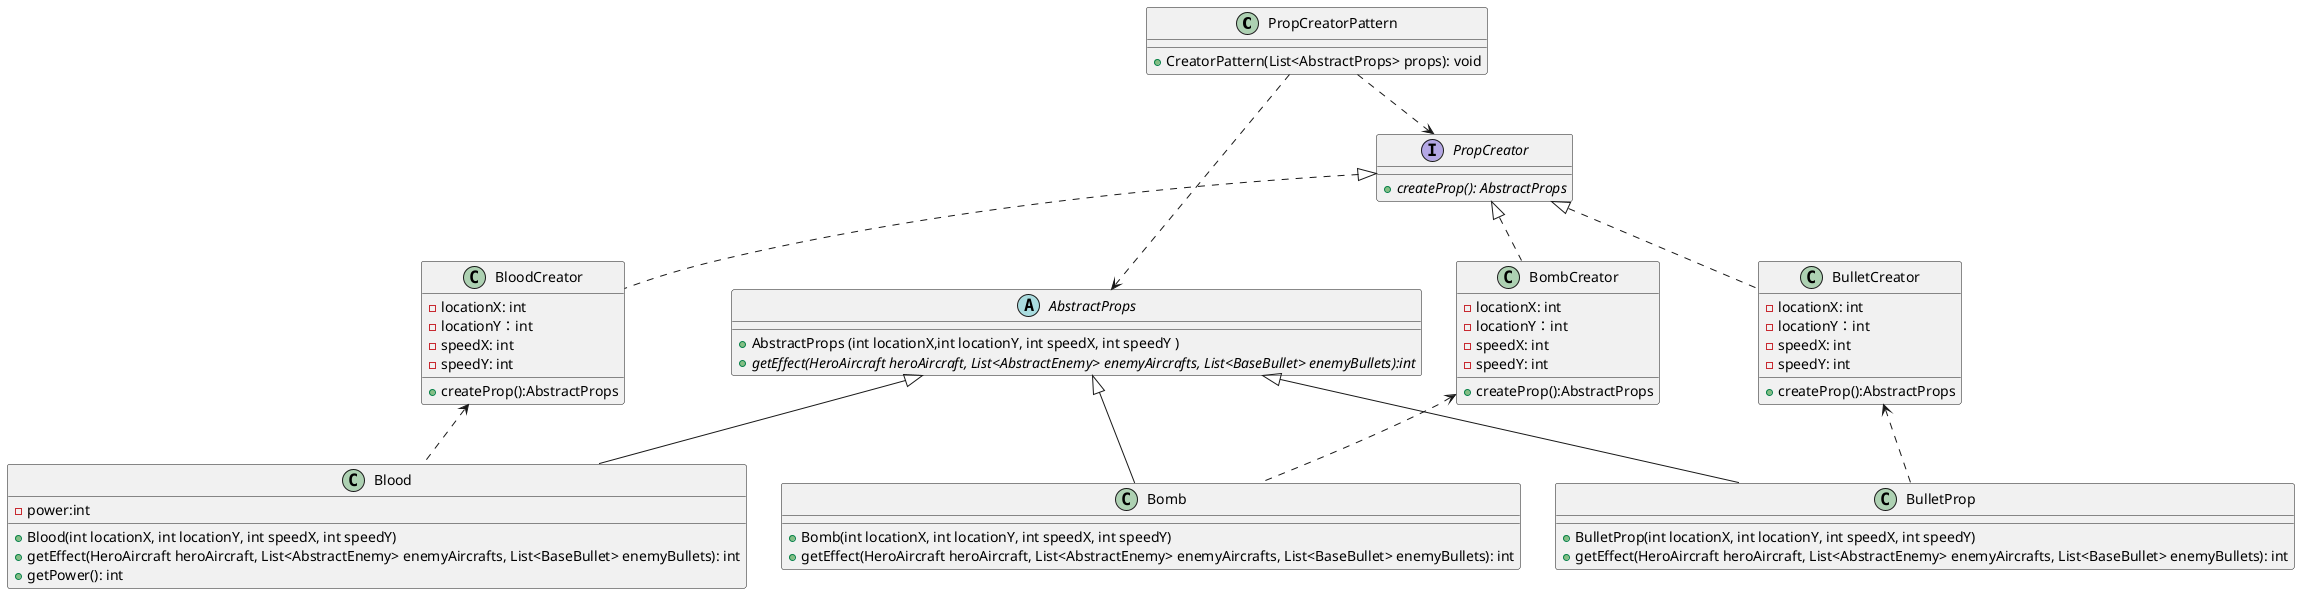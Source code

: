 @startuml
'https://plantuml.com/class-diagram

class PropCreatorPattern
{
 + CreatorPattern(List<AbstractProps> props): void
}

abstract class AbstractProps
{
 + AbstractProps (int locationX,int locationY, int speedX, int speedY )
 + {abstract} getEffect(HeroAircraft heroAircraft, List<AbstractEnemy> enemyAircrafts, List<BaseBullet> enemyBullets):int
}
interface PropCreator
{
 + {abstract} createProp(): AbstractProps
}

PropCreatorPattern..>AbstractProps
PropCreatorPattern..> PropCreator

class Blood
{
    - power:int
    + Blood(int locationX, int locationY, int speedX, int speedY)
    + getEffect(HeroAircraft heroAircraft, List<AbstractEnemy> enemyAircrafts, List<BaseBullet> enemyBullets): int
    + getPower(): int
}

class Bomb
{
    + Bomb(int locationX, int locationY, int speedX, int speedY)
    + getEffect(HeroAircraft heroAircraft, List<AbstractEnemy> enemyAircrafts, List<BaseBullet> enemyBullets): int
}

class BulletProp
{
    + BulletProp(int locationX, int locationY, int speedX, int speedY)
    + getEffect(HeroAircraft heroAircraft, List<AbstractEnemy> enemyAircrafts, List<BaseBullet> enemyBullets): int
}

class BloodCreator
{

    - locationX: int
    - locationY：int
    - speedX: int
    - speedY: int
    + createProp():AbstractProps
}


class BombCreator
{
    - locationX: int
    - locationY：int
    - speedX: int
    - speedY: int
    + createProp():AbstractProps
}

class BulletCreator
{
    - locationX: int
    - locationY：int
    - speedX: int
    - speedY: int
    + createProp():AbstractProps
}

PropCreator <|.. BloodCreator
PropCreator <|.. BombCreator
PropCreator <|.. BulletCreator

AbstractProps <|-- Blood
AbstractProps <|-- Bomb
AbstractProps <|-- BulletProp

BloodCreator <.. Blood
BombCreator <.. Bomb
BulletCreator <..  BulletProp



@enduml